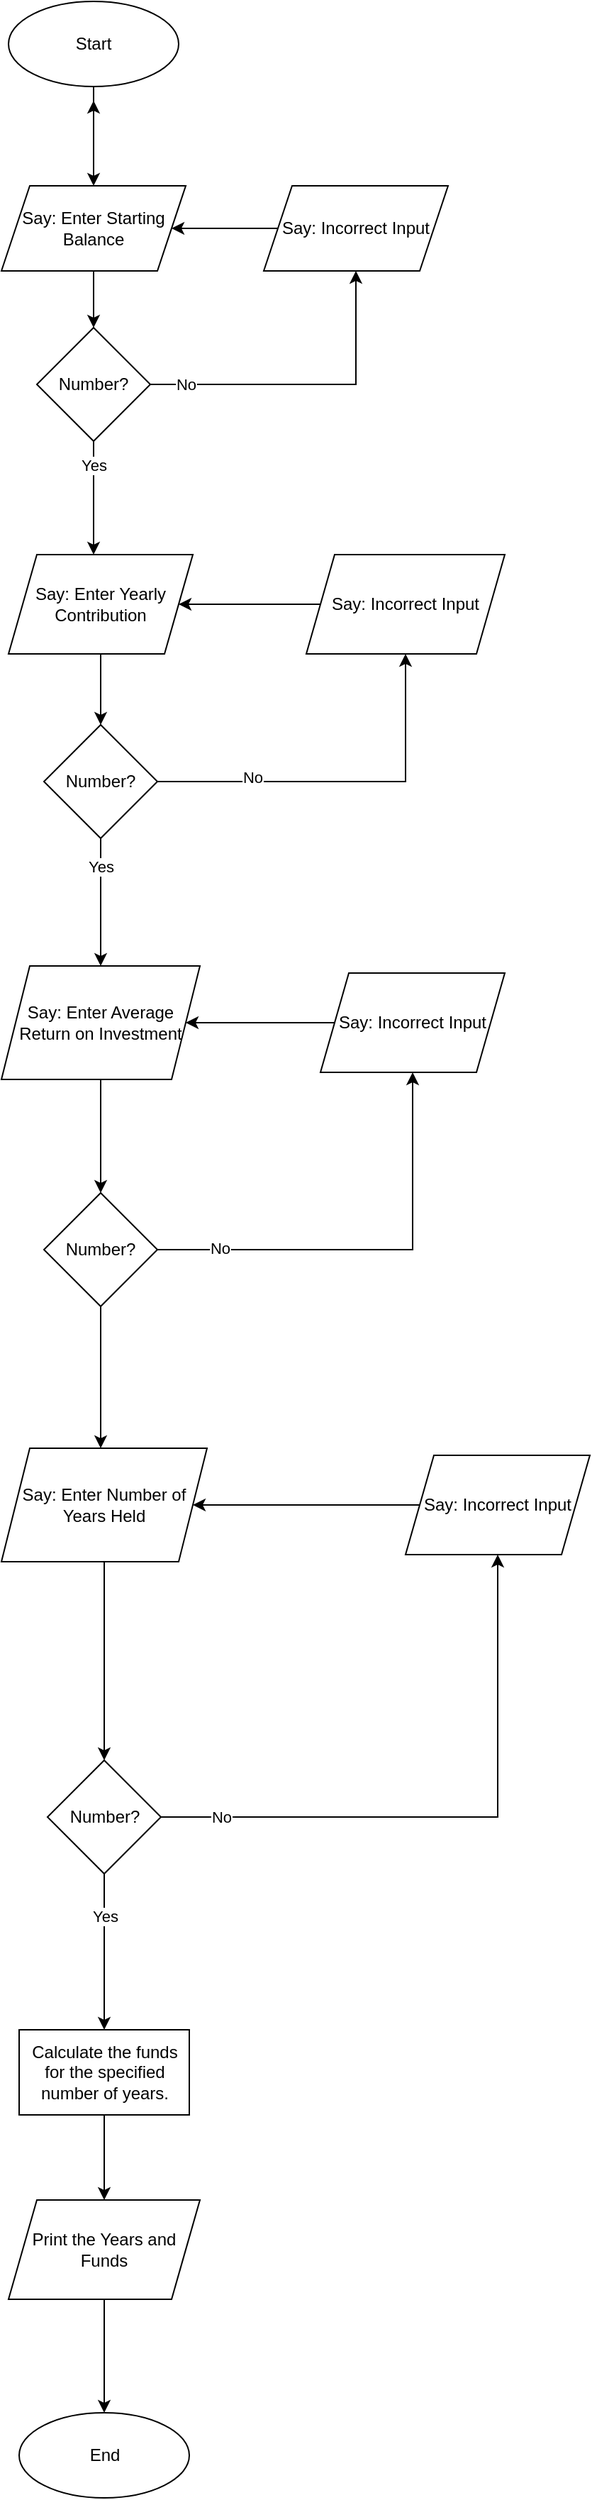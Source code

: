 <mxfile version="15.1.0" type="device"><diagram id="Pt4c3IUhPhA_Sp4emMcs" name="Page-1"><mxGraphModel dx="1038" dy="579" grid="1" gridSize="10" guides="1" tooltips="1" connect="1" arrows="1" fold="1" page="1" pageScale="1" pageWidth="850" pageHeight="1100" math="0" shadow="0"><root><mxCell id="0"/><mxCell id="1" parent="0"/><mxCell id="nuXxOnuYs7OvSfBdmDfO-3" style="edgeStyle=orthogonalEdgeStyle;rounded=0;orthogonalLoop=1;jettySize=auto;html=1;" edge="1" parent="1" source="nuXxOnuYs7OvSfBdmDfO-2"><mxGeometry relative="1" as="geometry"><mxPoint x="120" y="110" as="targetPoint"/></mxGeometry></mxCell><mxCell id="nuXxOnuYs7OvSfBdmDfO-5" style="edgeStyle=orthogonalEdgeStyle;rounded=0;orthogonalLoop=1;jettySize=auto;html=1;entryX=0.5;entryY=0;entryDx=0;entryDy=0;" edge="1" parent="1" source="nuXxOnuYs7OvSfBdmDfO-2"><mxGeometry relative="1" as="geometry"><mxPoint x="120" y="170" as="targetPoint"/></mxGeometry></mxCell><mxCell id="nuXxOnuYs7OvSfBdmDfO-2" value="Start" style="ellipse;whiteSpace=wrap;html=1;" vertex="1" parent="1"><mxGeometry x="60" y="40" width="120" height="60" as="geometry"/></mxCell><mxCell id="nuXxOnuYs7OvSfBdmDfO-11" style="edgeStyle=orthogonalEdgeStyle;rounded=0;orthogonalLoop=1;jettySize=auto;html=1;entryX=0.5;entryY=0;entryDx=0;entryDy=0;" edge="1" parent="1" source="nuXxOnuYs7OvSfBdmDfO-6"><mxGeometry relative="1" as="geometry"><mxPoint x="120" y="430" as="targetPoint"/></mxGeometry></mxCell><mxCell id="nuXxOnuYs7OvSfBdmDfO-12" value="Yes" style="edgeLabel;html=1;align=center;verticalAlign=middle;resizable=0;points=[];" vertex="1" connectable="0" parent="nuXxOnuYs7OvSfBdmDfO-11"><mxGeometry x="-0.329" y="-1" relative="1" as="geometry"><mxPoint x="1" y="-10" as="offset"/></mxGeometry></mxCell><mxCell id="nuXxOnuYs7OvSfBdmDfO-18" style="edgeStyle=orthogonalEdgeStyle;rounded=0;orthogonalLoop=1;jettySize=auto;html=1;entryX=0.5;entryY=1;entryDx=0;entryDy=0;" edge="1" parent="1" source="nuXxOnuYs7OvSfBdmDfO-6" target="nuXxOnuYs7OvSfBdmDfO-17"><mxGeometry relative="1" as="geometry"><Array as="points"><mxPoint x="305" y="310"/></Array></mxGeometry></mxCell><mxCell id="nuXxOnuYs7OvSfBdmDfO-20" value="No" style="edgeLabel;html=1;align=center;verticalAlign=middle;resizable=0;points=[];" vertex="1" connectable="0" parent="nuXxOnuYs7OvSfBdmDfO-18"><mxGeometry x="-0.458" y="5" relative="1" as="geometry"><mxPoint x="-36" y="5" as="offset"/></mxGeometry></mxCell><mxCell id="nuXxOnuYs7OvSfBdmDfO-6" value="Number?" style="rhombus;whiteSpace=wrap;html=1;" vertex="1" parent="1"><mxGeometry x="80" y="270" width="80" height="80" as="geometry"/></mxCell><mxCell id="nuXxOnuYs7OvSfBdmDfO-16" style="edgeStyle=orthogonalEdgeStyle;rounded=0;orthogonalLoop=1;jettySize=auto;html=1;entryX=0.5;entryY=0;entryDx=0;entryDy=0;" edge="1" parent="1" source="nuXxOnuYs7OvSfBdmDfO-15" target="nuXxOnuYs7OvSfBdmDfO-6"><mxGeometry relative="1" as="geometry"/></mxCell><mxCell id="nuXxOnuYs7OvSfBdmDfO-15" value="Say: Enter Starting Balance" style="shape=parallelogram;perimeter=parallelogramPerimeter;whiteSpace=wrap;html=1;fixedSize=1;" vertex="1" parent="1"><mxGeometry x="55" y="170" width="130" height="60" as="geometry"/></mxCell><mxCell id="nuXxOnuYs7OvSfBdmDfO-21" style="edgeStyle=orthogonalEdgeStyle;rounded=0;orthogonalLoop=1;jettySize=auto;html=1;" edge="1" parent="1" source="nuXxOnuYs7OvSfBdmDfO-17" target="nuXxOnuYs7OvSfBdmDfO-15"><mxGeometry relative="1" as="geometry"/></mxCell><mxCell id="nuXxOnuYs7OvSfBdmDfO-17" value="Say: Incorrect Input" style="shape=parallelogram;perimeter=parallelogramPerimeter;whiteSpace=wrap;html=1;fixedSize=1;" vertex="1" parent="1"><mxGeometry x="240" y="170" width="130" height="60" as="geometry"/></mxCell><mxCell id="nuXxOnuYs7OvSfBdmDfO-24" style="edgeStyle=orthogonalEdgeStyle;rounded=0;orthogonalLoop=1;jettySize=auto;html=1;entryX=0.5;entryY=0;entryDx=0;entryDy=0;" edge="1" parent="1" source="nuXxOnuYs7OvSfBdmDfO-22" target="nuXxOnuYs7OvSfBdmDfO-23"><mxGeometry relative="1" as="geometry"/></mxCell><mxCell id="nuXxOnuYs7OvSfBdmDfO-22" value="Say: Enter Yearly Contribution" style="shape=parallelogram;perimeter=parallelogramPerimeter;whiteSpace=wrap;html=1;fixedSize=1;" vertex="1" parent="1"><mxGeometry x="60" y="430" width="130" height="70" as="geometry"/></mxCell><mxCell id="nuXxOnuYs7OvSfBdmDfO-26" style="edgeStyle=orthogonalEdgeStyle;rounded=0;orthogonalLoop=1;jettySize=auto;html=1;entryX=0.5;entryY=1;entryDx=0;entryDy=0;" edge="1" parent="1" source="nuXxOnuYs7OvSfBdmDfO-23" target="nuXxOnuYs7OvSfBdmDfO-25"><mxGeometry relative="1" as="geometry"><mxPoint x="360" y="590" as="targetPoint"/><Array as="points"><mxPoint x="340" y="590"/></Array></mxGeometry></mxCell><mxCell id="nuXxOnuYs7OvSfBdmDfO-27" value="No" style="edgeLabel;html=1;align=center;verticalAlign=middle;resizable=0;points=[];" vertex="1" connectable="0" parent="nuXxOnuYs7OvSfBdmDfO-26"><mxGeometry x="-0.494" y="3" relative="1" as="geometry"><mxPoint as="offset"/></mxGeometry></mxCell><mxCell id="nuXxOnuYs7OvSfBdmDfO-30" style="edgeStyle=orthogonalEdgeStyle;rounded=0;orthogonalLoop=1;jettySize=auto;html=1;entryX=0.5;entryY=0;entryDx=0;entryDy=0;" edge="1" parent="1" source="nuXxOnuYs7OvSfBdmDfO-23" target="nuXxOnuYs7OvSfBdmDfO-29"><mxGeometry relative="1" as="geometry"/></mxCell><mxCell id="nuXxOnuYs7OvSfBdmDfO-31" value="Yes" style="edgeLabel;html=1;align=center;verticalAlign=middle;resizable=0;points=[];" vertex="1" connectable="0" parent="nuXxOnuYs7OvSfBdmDfO-30"><mxGeometry x="-0.262" y="1" relative="1" as="geometry"><mxPoint x="-1" y="-13" as="offset"/></mxGeometry></mxCell><mxCell id="nuXxOnuYs7OvSfBdmDfO-23" value="Number?" style="rhombus;whiteSpace=wrap;html=1;" vertex="1" parent="1"><mxGeometry x="85" y="550" width="80" height="80" as="geometry"/></mxCell><mxCell id="nuXxOnuYs7OvSfBdmDfO-28" style="edgeStyle=orthogonalEdgeStyle;rounded=0;orthogonalLoop=1;jettySize=auto;html=1;" edge="1" parent="1" source="nuXxOnuYs7OvSfBdmDfO-25" target="nuXxOnuYs7OvSfBdmDfO-22"><mxGeometry relative="1" as="geometry"/></mxCell><mxCell id="nuXxOnuYs7OvSfBdmDfO-25" value="Say: Incorrect Input" style="shape=parallelogram;perimeter=parallelogramPerimeter;whiteSpace=wrap;html=1;fixedSize=1;" vertex="1" parent="1"><mxGeometry x="270" y="430" width="140" height="70" as="geometry"/></mxCell><mxCell id="nuXxOnuYs7OvSfBdmDfO-33" style="edgeStyle=orthogonalEdgeStyle;rounded=0;orthogonalLoop=1;jettySize=auto;html=1;entryX=0.5;entryY=0;entryDx=0;entryDy=0;" edge="1" parent="1" source="nuXxOnuYs7OvSfBdmDfO-29" target="nuXxOnuYs7OvSfBdmDfO-32"><mxGeometry relative="1" as="geometry"/></mxCell><mxCell id="nuXxOnuYs7OvSfBdmDfO-29" value="Say: Enter Average Return on Investment" style="shape=parallelogram;perimeter=parallelogramPerimeter;whiteSpace=wrap;html=1;fixedSize=1;" vertex="1" parent="1"><mxGeometry x="55" y="720" width="140" height="80" as="geometry"/></mxCell><mxCell id="nuXxOnuYs7OvSfBdmDfO-35" style="edgeStyle=orthogonalEdgeStyle;rounded=0;orthogonalLoop=1;jettySize=auto;html=1;entryX=0.5;entryY=1;entryDx=0;entryDy=0;" edge="1" parent="1" source="nuXxOnuYs7OvSfBdmDfO-32" target="nuXxOnuYs7OvSfBdmDfO-34"><mxGeometry relative="1" as="geometry"/></mxCell><mxCell id="nuXxOnuYs7OvSfBdmDfO-37" value="No" style="edgeLabel;html=1;align=center;verticalAlign=middle;resizable=0;points=[];" vertex="1" connectable="0" parent="nuXxOnuYs7OvSfBdmDfO-35"><mxGeometry x="-0.71" y="1" relative="1" as="geometry"><mxPoint as="offset"/></mxGeometry></mxCell><mxCell id="nuXxOnuYs7OvSfBdmDfO-38" style="edgeStyle=orthogonalEdgeStyle;rounded=0;orthogonalLoop=1;jettySize=auto;html=1;" edge="1" parent="1" source="nuXxOnuYs7OvSfBdmDfO-32"><mxGeometry relative="1" as="geometry"><mxPoint x="125" y="1060" as="targetPoint"/></mxGeometry></mxCell><mxCell id="nuXxOnuYs7OvSfBdmDfO-32" value="Number?" style="rhombus;whiteSpace=wrap;html=1;" vertex="1" parent="1"><mxGeometry x="85" y="880" width="80" height="80" as="geometry"/></mxCell><mxCell id="nuXxOnuYs7OvSfBdmDfO-36" style="edgeStyle=orthogonalEdgeStyle;rounded=0;orthogonalLoop=1;jettySize=auto;html=1;entryX=1;entryY=0.5;entryDx=0;entryDy=0;" edge="1" parent="1" source="nuXxOnuYs7OvSfBdmDfO-34" target="nuXxOnuYs7OvSfBdmDfO-29"><mxGeometry relative="1" as="geometry"/></mxCell><mxCell id="nuXxOnuYs7OvSfBdmDfO-34" value="Say: Incorrect Input" style="shape=parallelogram;perimeter=parallelogramPerimeter;whiteSpace=wrap;html=1;fixedSize=1;" vertex="1" parent="1"><mxGeometry x="280" y="725" width="130" height="70" as="geometry"/></mxCell><mxCell id="nuXxOnuYs7OvSfBdmDfO-40" style="edgeStyle=orthogonalEdgeStyle;rounded=0;orthogonalLoop=1;jettySize=auto;html=1;" edge="1" parent="1" source="nuXxOnuYs7OvSfBdmDfO-39"><mxGeometry relative="1" as="geometry"><mxPoint x="127.5" y="1280" as="targetPoint"/></mxGeometry></mxCell><mxCell id="nuXxOnuYs7OvSfBdmDfO-39" value="Say: Enter Number of Years Held" style="shape=parallelogram;perimeter=parallelogramPerimeter;whiteSpace=wrap;html=1;fixedSize=1;" vertex="1" parent="1"><mxGeometry x="55" y="1060" width="145" height="80" as="geometry"/></mxCell><mxCell id="nuXxOnuYs7OvSfBdmDfO-43" style="edgeStyle=orthogonalEdgeStyle;rounded=0;orthogonalLoop=1;jettySize=auto;html=1;entryX=0.5;entryY=1;entryDx=0;entryDy=0;" edge="1" parent="1" source="nuXxOnuYs7OvSfBdmDfO-41" target="nuXxOnuYs7OvSfBdmDfO-42"><mxGeometry relative="1" as="geometry"/></mxCell><mxCell id="nuXxOnuYs7OvSfBdmDfO-45" value="No" style="edgeLabel;html=1;align=center;verticalAlign=middle;resizable=0;points=[];" vertex="1" connectable="0" parent="nuXxOnuYs7OvSfBdmDfO-43"><mxGeometry x="-0.704" y="-2" relative="1" as="geometry"><mxPoint x="-20" y="-2" as="offset"/></mxGeometry></mxCell><mxCell id="nuXxOnuYs7OvSfBdmDfO-48" style="edgeStyle=orthogonalEdgeStyle;rounded=0;orthogonalLoop=1;jettySize=auto;html=1;entryX=0.5;entryY=0;entryDx=0;entryDy=0;" edge="1" parent="1" source="nuXxOnuYs7OvSfBdmDfO-41" target="nuXxOnuYs7OvSfBdmDfO-47"><mxGeometry relative="1" as="geometry"/></mxCell><mxCell id="nuXxOnuYs7OvSfBdmDfO-49" value="Yes" style="edgeLabel;html=1;align=center;verticalAlign=middle;resizable=0;points=[];" vertex="1" connectable="0" parent="nuXxOnuYs7OvSfBdmDfO-48"><mxGeometry x="-0.724" y="2" relative="1" as="geometry"><mxPoint x="-2" y="15" as="offset"/></mxGeometry></mxCell><mxCell id="nuXxOnuYs7OvSfBdmDfO-41" value="Number?" style="rhombus;whiteSpace=wrap;html=1;" vertex="1" parent="1"><mxGeometry x="87.5" y="1280" width="80" height="80" as="geometry"/></mxCell><mxCell id="nuXxOnuYs7OvSfBdmDfO-44" style="edgeStyle=orthogonalEdgeStyle;rounded=0;orthogonalLoop=1;jettySize=auto;html=1;entryX=1;entryY=0.5;entryDx=0;entryDy=0;" edge="1" parent="1" source="nuXxOnuYs7OvSfBdmDfO-42" target="nuXxOnuYs7OvSfBdmDfO-39"><mxGeometry relative="1" as="geometry"/></mxCell><mxCell id="nuXxOnuYs7OvSfBdmDfO-42" value="Say: Incorrect Input" style="shape=parallelogram;perimeter=parallelogramPerimeter;whiteSpace=wrap;html=1;fixedSize=1;" vertex="1" parent="1"><mxGeometry x="340" y="1065" width="130" height="70" as="geometry"/></mxCell><mxCell id="nuXxOnuYs7OvSfBdmDfO-63" style="edgeStyle=orthogonalEdgeStyle;rounded=0;orthogonalLoop=1;jettySize=auto;html=1;entryX=0.5;entryY=0;entryDx=0;entryDy=0;" edge="1" parent="1" source="nuXxOnuYs7OvSfBdmDfO-47" target="nuXxOnuYs7OvSfBdmDfO-62"><mxGeometry relative="1" as="geometry"/></mxCell><mxCell id="nuXxOnuYs7OvSfBdmDfO-47" value="Calculate the funds for the specified number of years." style="whiteSpace=wrap;html=1;" vertex="1" parent="1"><mxGeometry x="67.5" y="1470" width="120" height="60" as="geometry"/></mxCell><mxCell id="nuXxOnuYs7OvSfBdmDfO-66" style="edgeStyle=orthogonalEdgeStyle;rounded=0;orthogonalLoop=1;jettySize=auto;html=1;entryX=0.5;entryY=0;entryDx=0;entryDy=0;" edge="1" parent="1" source="nuXxOnuYs7OvSfBdmDfO-62" target="nuXxOnuYs7OvSfBdmDfO-65"><mxGeometry relative="1" as="geometry"/></mxCell><mxCell id="nuXxOnuYs7OvSfBdmDfO-62" value="Print the Years and Funds" style="shape=parallelogram;perimeter=parallelogramPerimeter;whiteSpace=wrap;html=1;fixedSize=1;" vertex="1" parent="1"><mxGeometry x="60" y="1590" width="135" height="70" as="geometry"/></mxCell><mxCell id="nuXxOnuYs7OvSfBdmDfO-65" value="End" style="ellipse;whiteSpace=wrap;html=1;" vertex="1" parent="1"><mxGeometry x="67.5" y="1740" width="120" height="60" as="geometry"/></mxCell></root></mxGraphModel></diagram></mxfile>